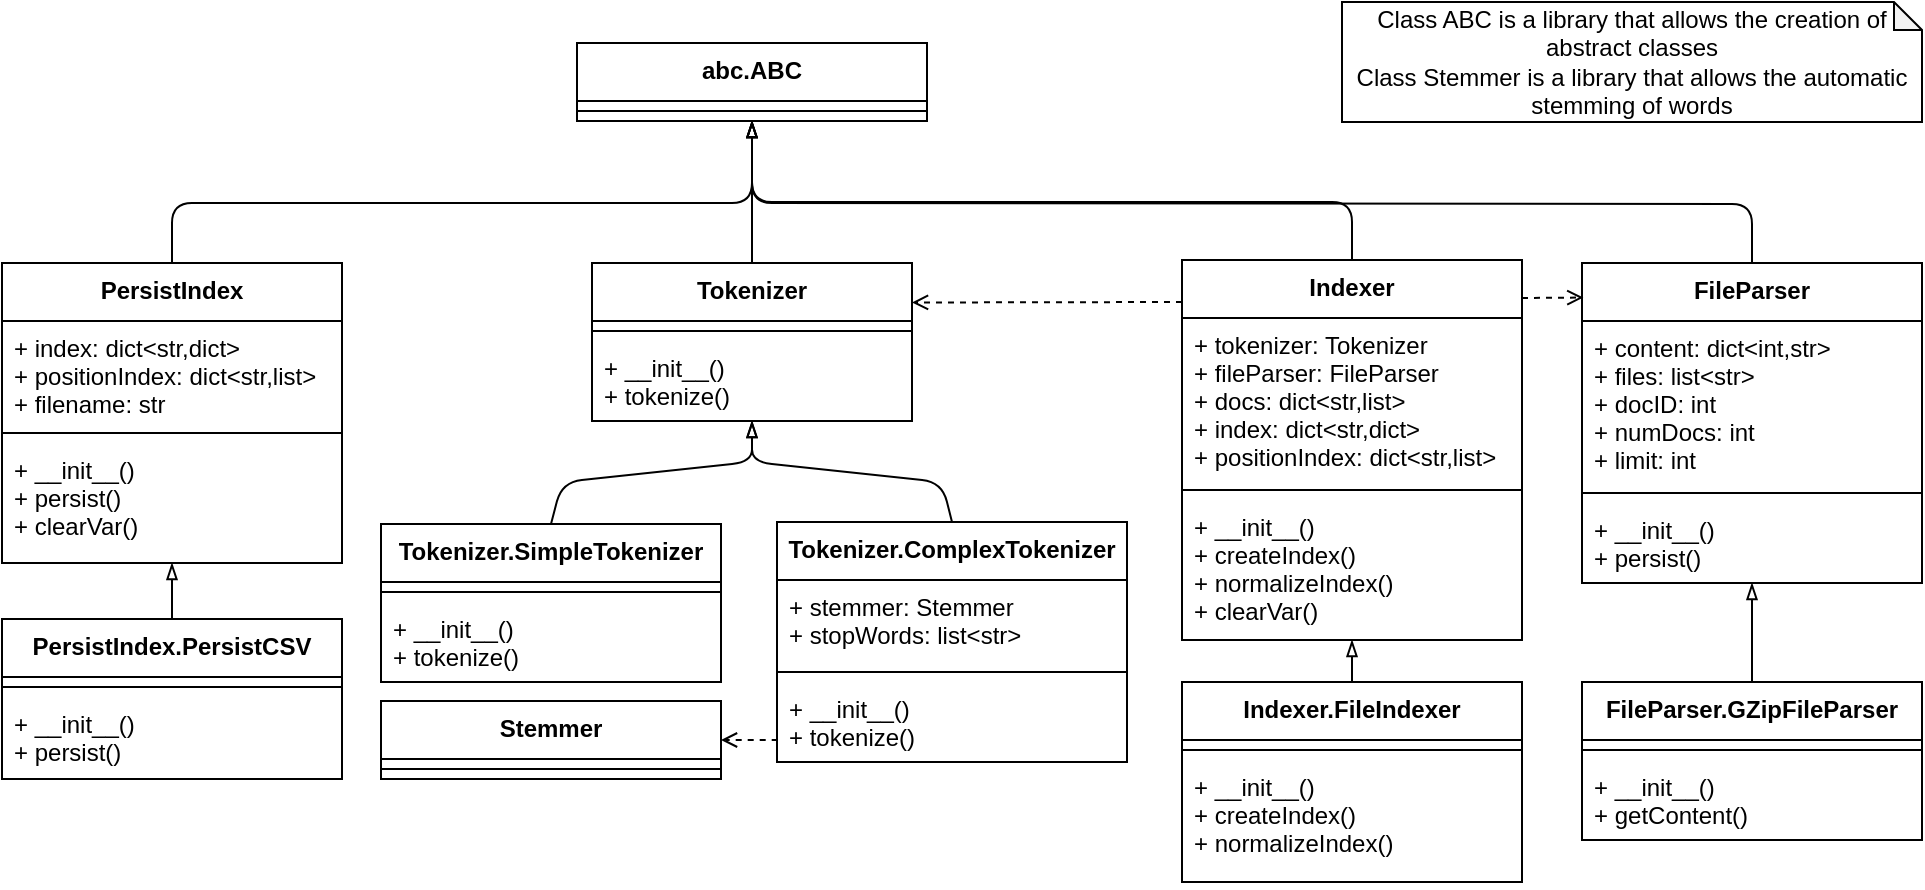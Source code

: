 <mxfile version="12.1.9" type="device" pages="1"><diagram id="VKY3sUnj_cn3xkOF_sJY" name="Page-1"><mxGraphModel dx="1069" dy="718" grid="1" gridSize="10" guides="1" tooltips="1" connect="1" arrows="1" fold="1" page="1" pageScale="1" pageWidth="850" pageHeight="1100" math="0" shadow="0"><root><mxCell id="0"/><mxCell id="1" parent="0"/><mxCell id="mFvd8jELYNwVajI45UIi-1" value="Tokenizer" style="swimlane;fontStyle=1;align=center;verticalAlign=top;childLayout=stackLayout;horizontal=1;startSize=29;horizontalStack=0;resizeParent=1;resizeParentMax=0;resizeLast=0;collapsible=1;marginBottom=0;" parent="1" vertex="1"><mxGeometry x="345" y="150.5" width="160" height="79" as="geometry"/></mxCell><mxCell id="mFvd8jELYNwVajI45UIi-3" value="" style="line;strokeWidth=1;fillColor=none;align=left;verticalAlign=middle;spacingTop=-1;spacingLeft=3;spacingRight=3;rotatable=0;labelPosition=right;points=[];portConstraint=eastwest;" parent="mFvd8jELYNwVajI45UIi-1" vertex="1"><mxGeometry y="29" width="160" height="10" as="geometry"/></mxCell><mxCell id="mFvd8jELYNwVajI45UIi-4" value="+ __init__()&#xA;+ tokenize()&#xA;" style="text;strokeColor=none;fillColor=none;align=left;verticalAlign=top;spacingLeft=4;spacingRight=4;overflow=hidden;rotatable=0;points=[[0,0.5],[1,0.5]];portConstraint=eastwest;" parent="mFvd8jELYNwVajI45UIi-1" vertex="1"><mxGeometry y="39" width="160" height="40" as="geometry"/></mxCell><mxCell id="mFvd8jELYNwVajI45UIi-5" value="Tokenizer.ComplexTokenizer" style="swimlane;fontStyle=1;align=center;verticalAlign=top;childLayout=stackLayout;horizontal=1;startSize=29;horizontalStack=0;resizeParent=1;resizeParentMax=0;resizeLast=0;collapsible=1;marginBottom=0;" parent="1" vertex="1"><mxGeometry x="437.5" y="280" width="175" height="120" as="geometry"/></mxCell><mxCell id="mFvd8jELYNwVajI45UIi-6" value="+ stemmer: Stemmer&#xA;+ stopWords: list&lt;str&gt;&#xA;" style="text;strokeColor=none;fillColor=none;align=left;verticalAlign=top;spacingLeft=4;spacingRight=4;overflow=hidden;rotatable=0;points=[[0,0.5],[1,0.5]];portConstraint=eastwest;" parent="mFvd8jELYNwVajI45UIi-5" vertex="1"><mxGeometry y="29" width="175" height="41" as="geometry"/></mxCell><mxCell id="mFvd8jELYNwVajI45UIi-7" value="" style="line;strokeWidth=1;fillColor=none;align=left;verticalAlign=middle;spacingTop=-1;spacingLeft=3;spacingRight=3;rotatable=0;labelPosition=right;points=[];portConstraint=eastwest;" parent="mFvd8jELYNwVajI45UIi-5" vertex="1"><mxGeometry y="70" width="175" height="10" as="geometry"/></mxCell><mxCell id="mFvd8jELYNwVajI45UIi-8" value="+ __init__()&#xA;+ tokenize()&#xA;" style="text;strokeColor=none;fillColor=none;align=left;verticalAlign=top;spacingLeft=4;spacingRight=4;overflow=hidden;rotatable=0;points=[[0,0.5],[1,0.5]];portConstraint=eastwest;" parent="mFvd8jELYNwVajI45UIi-5" vertex="1"><mxGeometry y="80" width="175" height="40" as="geometry"/></mxCell><mxCell id="mFvd8jELYNwVajI45UIi-9" value="Stemmer" style="swimlane;fontStyle=1;align=center;verticalAlign=top;childLayout=stackLayout;horizontal=1;startSize=29;horizontalStack=0;resizeParent=1;resizeParentMax=0;resizeLast=0;collapsible=1;marginBottom=0;" parent="1" vertex="1"><mxGeometry x="239.5" y="369.5" width="170" height="39" as="geometry"/></mxCell><mxCell id="mFvd8jELYNwVajI45UIi-11" value="" style="line;strokeWidth=1;fillColor=none;align=left;verticalAlign=middle;spacingTop=-1;spacingLeft=3;spacingRight=3;rotatable=0;labelPosition=right;points=[];portConstraint=eastwest;" parent="mFvd8jELYNwVajI45UIi-9" vertex="1"><mxGeometry y="29" width="170" height="10" as="geometry"/></mxCell><mxCell id="mFvd8jELYNwVajI45UIi-13" value="Tokenizer.SimpleTokenizer" style="swimlane;fontStyle=1;align=center;verticalAlign=top;childLayout=stackLayout;horizontal=1;startSize=29;horizontalStack=0;resizeParent=1;resizeParentMax=0;resizeLast=0;collapsible=1;marginBottom=0;" parent="1" vertex="1"><mxGeometry x="239.5" y="281" width="170" height="79" as="geometry"/></mxCell><mxCell id="mFvd8jELYNwVajI45UIi-15" value="" style="line;strokeWidth=1;fillColor=none;align=left;verticalAlign=middle;spacingTop=-1;spacingLeft=3;spacingRight=3;rotatable=0;labelPosition=right;points=[];portConstraint=eastwest;" parent="mFvd8jELYNwVajI45UIi-13" vertex="1"><mxGeometry y="29" width="170" height="10" as="geometry"/></mxCell><mxCell id="mFvd8jELYNwVajI45UIi-16" value="+ __init__()&#xA;+ tokenize()&#xA;" style="text;strokeColor=none;fillColor=none;align=left;verticalAlign=top;spacingLeft=4;spacingRight=4;overflow=hidden;rotatable=0;points=[[0,0.5],[1,0.5]];portConstraint=eastwest;" parent="mFvd8jELYNwVajI45UIi-13" vertex="1"><mxGeometry y="39" width="170" height="40" as="geometry"/></mxCell><mxCell id="mFvd8jELYNwVajI45UIi-17" value="" style="endArrow=blockThin;html=1;exitX=0.5;exitY=0;exitDx=0;exitDy=0;endFill=0;" parent="1" source="mFvd8jELYNwVajI45UIi-13" target="mFvd8jELYNwVajI45UIi-4" edge="1"><mxGeometry width="50" height="50" relative="1" as="geometry"><mxPoint x="430" y="350.5" as="sourcePoint"/><mxPoint x="170" y="390.5" as="targetPoint"/><Array as="points"><mxPoint x="330" y="260"/><mxPoint x="425" y="250"/></Array></mxGeometry></mxCell><mxCell id="mFvd8jELYNwVajI45UIi-18" value="" style="endArrow=blockThin;html=1;exitX=0.5;exitY=0;exitDx=0;exitDy=0;endFill=0;" parent="1" source="mFvd8jELYNwVajI45UIi-5" target="mFvd8jELYNwVajI45UIi-4" edge="1"><mxGeometry width="50" height="50" relative="1" as="geometry"><mxPoint x="315" y="355.5" as="sourcePoint"/><mxPoint x="430" y="270.5" as="targetPoint"/><Array as="points"><mxPoint x="520" y="260"/><mxPoint x="425" y="250"/></Array></mxGeometry></mxCell><mxCell id="mFvd8jELYNwVajI45UIi-19" value="" style="endArrow=open;html=1;exitX=0.002;exitY=0.725;exitDx=0;exitDy=0;endFill=0;dashed=1;exitPerimeter=0;" parent="1" source="mFvd8jELYNwVajI45UIi-8" target="mFvd8jELYNwVajI45UIi-9" edge="1"><mxGeometry width="50" height="50" relative="1" as="geometry"><mxPoint x="555" y="291.5" as="sourcePoint"/><mxPoint x="432.5" y="249.5" as="targetPoint"/><Array as="points"/></mxGeometry></mxCell><mxCell id="mFvd8jELYNwVajI45UIi-20" value="abc.ABC" style="swimlane;fontStyle=1;align=center;verticalAlign=top;childLayout=stackLayout;horizontal=1;startSize=29;horizontalStack=0;resizeParent=1;resizeParentMax=0;resizeLast=0;collapsible=1;marginBottom=0;" parent="1" vertex="1"><mxGeometry x="337.5" y="40.5" width="175" height="39" as="geometry"/></mxCell><mxCell id="mFvd8jELYNwVajI45UIi-21" value="" style="line;strokeWidth=1;fillColor=none;align=left;verticalAlign=middle;spacingTop=-1;spacingLeft=3;spacingRight=3;rotatable=0;labelPosition=right;points=[];portConstraint=eastwest;" parent="mFvd8jELYNwVajI45UIi-20" vertex="1"><mxGeometry y="29" width="175" height="10" as="geometry"/></mxCell><mxCell id="mFvd8jELYNwVajI45UIi-22" value="" style="endArrow=blockThin;html=1;exitX=0.5;exitY=0;exitDx=0;exitDy=0;endFill=0;" parent="1" source="mFvd8jELYNwVajI45UIi-1" target="mFvd8jELYNwVajI45UIi-20" edge="1"><mxGeometry width="50" height="50" relative="1" as="geometry"><mxPoint x="557.5" y="322.5" as="sourcePoint"/><mxPoint x="617.747" y="280.5" as="targetPoint"/><Array as="points"/></mxGeometry></mxCell><mxCell id="mFvd8jELYNwVajI45UIi-23" value="PersistIndex" style="swimlane;fontStyle=1;align=center;verticalAlign=top;childLayout=stackLayout;horizontal=1;startSize=29;horizontalStack=0;resizeParent=1;resizeParentMax=0;resizeLast=0;collapsible=1;marginBottom=0;" parent="1" vertex="1"><mxGeometry x="50" y="150.5" width="170" height="150" as="geometry"/></mxCell><mxCell id="mFvd8jELYNwVajI45UIi-24" value="+ index: dict&lt;str,dict&gt;&#xA;+ positionIndex: dict&lt;str,list&gt;&#xA;+ filename: str&#xA;" style="text;strokeColor=none;fillColor=none;align=left;verticalAlign=top;spacingLeft=4;spacingRight=4;overflow=hidden;rotatable=0;points=[[0,0.5],[1,0.5]];portConstraint=eastwest;" parent="mFvd8jELYNwVajI45UIi-23" vertex="1"><mxGeometry y="29" width="170" height="51" as="geometry"/></mxCell><mxCell id="mFvd8jELYNwVajI45UIi-25" value="" style="line;strokeWidth=1;fillColor=none;align=left;verticalAlign=middle;spacingTop=-1;spacingLeft=3;spacingRight=3;rotatable=0;labelPosition=right;points=[];portConstraint=eastwest;" parent="mFvd8jELYNwVajI45UIi-23" vertex="1"><mxGeometry y="80" width="170" height="10" as="geometry"/></mxCell><mxCell id="mFvd8jELYNwVajI45UIi-26" value="+ __init__()&#xA;+ persist()&#xA;+ clearVar()&#xA;" style="text;strokeColor=none;fillColor=none;align=left;verticalAlign=top;spacingLeft=4;spacingRight=4;overflow=hidden;rotatable=0;points=[[0,0.5],[1,0.5]];portConstraint=eastwest;" parent="mFvd8jELYNwVajI45UIi-23" vertex="1"><mxGeometry y="90" width="170" height="60" as="geometry"/></mxCell><mxCell id="mFvd8jELYNwVajI45UIi-27" value="PersistIndex.PersistCSV" style="swimlane;fontStyle=1;align=center;verticalAlign=top;childLayout=stackLayout;horizontal=1;startSize=29;horizontalStack=0;resizeParent=1;resizeParentMax=0;resizeLast=0;collapsible=1;marginBottom=0;" parent="1" vertex="1"><mxGeometry x="50" y="328.5" width="170" height="80" as="geometry"/></mxCell><mxCell id="mFvd8jELYNwVajI45UIi-29" value="" style="line;strokeWidth=1;fillColor=none;align=left;verticalAlign=middle;spacingTop=-1;spacingLeft=3;spacingRight=3;rotatable=0;labelPosition=right;points=[];portConstraint=eastwest;" parent="mFvd8jELYNwVajI45UIi-27" vertex="1"><mxGeometry y="29" width="170" height="10" as="geometry"/></mxCell><mxCell id="mFvd8jELYNwVajI45UIi-30" value="+ __init__()&#xA;+ persist()" style="text;strokeColor=none;fillColor=none;align=left;verticalAlign=top;spacingLeft=4;spacingRight=4;overflow=hidden;rotatable=0;points=[[0,0.5],[1,0.5]];portConstraint=eastwest;" parent="mFvd8jELYNwVajI45UIi-27" vertex="1"><mxGeometry y="39" width="170" height="41" as="geometry"/></mxCell><mxCell id="mFvd8jELYNwVajI45UIi-31" value="" style="endArrow=blockThin;html=1;exitX=0.5;exitY=0;exitDx=0;exitDy=0;endFill=0;" parent="1" source="mFvd8jELYNwVajI45UIi-27" target="mFvd8jELYNwVajI45UIi-23" edge="1"><mxGeometry width="50" height="50" relative="1" as="geometry"><mxPoint x="435" y="160.5" as="sourcePoint"/><mxPoint x="435" y="89.5" as="targetPoint"/><Array as="points"/></mxGeometry></mxCell><mxCell id="mFvd8jELYNwVajI45UIi-32" value="" style="endArrow=blockThin;html=1;exitX=0.5;exitY=0;exitDx=0;exitDy=0;endFill=0;" parent="1" source="mFvd8jELYNwVajI45UIi-23" target="mFvd8jELYNwVajI45UIi-20" edge="1"><mxGeometry width="50" height="50" relative="1" as="geometry"><mxPoint x="435" y="160.5" as="sourcePoint"/><mxPoint x="435" y="89.5" as="targetPoint"/><Array as="points"><mxPoint x="135" y="120.5"/><mxPoint x="425" y="120.5"/></Array></mxGeometry></mxCell><mxCell id="mFvd8jELYNwVajI45UIi-37" value="FileParser" style="swimlane;fontStyle=1;align=center;verticalAlign=top;childLayout=stackLayout;horizontal=1;startSize=29;horizontalStack=0;resizeParent=1;resizeParentMax=0;resizeLast=0;collapsible=1;marginBottom=0;" parent="1" vertex="1"><mxGeometry x="840" y="150.5" width="170" height="160" as="geometry"/></mxCell><mxCell id="mFvd8jELYNwVajI45UIi-38" value="+ content: dict&lt;int,str&gt;&#xA;+ files: list&lt;str&gt;&#xA;+ docID: int&#xA;+ numDocs: int&#xA;+ limit: int&#xA;&#xA;" style="text;strokeColor=none;fillColor=none;align=left;verticalAlign=top;spacingLeft=4;spacingRight=4;overflow=hidden;rotatable=0;points=[[0,0.5],[1,0.5]];portConstraint=eastwest;" parent="mFvd8jELYNwVajI45UIi-37" vertex="1"><mxGeometry y="29" width="170" height="81" as="geometry"/></mxCell><mxCell id="mFvd8jELYNwVajI45UIi-39" value="" style="line;strokeWidth=1;fillColor=none;align=left;verticalAlign=middle;spacingTop=-1;spacingLeft=3;spacingRight=3;rotatable=0;labelPosition=right;points=[];portConstraint=eastwest;" parent="mFvd8jELYNwVajI45UIi-37" vertex="1"><mxGeometry y="110" width="170" height="10" as="geometry"/></mxCell><mxCell id="mFvd8jELYNwVajI45UIi-40" value="+ __init__()&#xA;+ persist()&#xA;" style="text;strokeColor=none;fillColor=none;align=left;verticalAlign=top;spacingLeft=4;spacingRight=4;overflow=hidden;rotatable=0;points=[[0,0.5],[1,0.5]];portConstraint=eastwest;" parent="mFvd8jELYNwVajI45UIi-37" vertex="1"><mxGeometry y="120" width="170" height="40" as="geometry"/></mxCell><mxCell id="mFvd8jELYNwVajI45UIi-41" value="FileParser.GZipFileParser" style="swimlane;fontStyle=1;align=center;verticalAlign=top;childLayout=stackLayout;horizontal=1;startSize=29;horizontalStack=0;resizeParent=1;resizeParentMax=0;resizeLast=0;collapsible=1;marginBottom=0;" parent="1" vertex="1"><mxGeometry x="840" y="360" width="170" height="79" as="geometry"/></mxCell><mxCell id="mFvd8jELYNwVajI45UIi-42" value="" style="line;strokeWidth=1;fillColor=none;align=left;verticalAlign=middle;spacingTop=-1;spacingLeft=3;spacingRight=3;rotatable=0;labelPosition=right;points=[];portConstraint=eastwest;" parent="mFvd8jELYNwVajI45UIi-41" vertex="1"><mxGeometry y="29" width="170" height="10" as="geometry"/></mxCell><mxCell id="mFvd8jELYNwVajI45UIi-43" value="+ __init__()&#xA;+ getContent()&#xA;" style="text;strokeColor=none;fillColor=none;align=left;verticalAlign=top;spacingLeft=4;spacingRight=4;overflow=hidden;rotatable=0;points=[[0,0.5],[1,0.5]];portConstraint=eastwest;" parent="mFvd8jELYNwVajI45UIi-41" vertex="1"><mxGeometry y="39" width="170" height="40" as="geometry"/></mxCell><mxCell id="mFvd8jELYNwVajI45UIi-44" value="" style="endArrow=blockThin;html=1;exitX=0.5;exitY=0;exitDx=0;exitDy=0;endFill=0;" parent="1" source="mFvd8jELYNwVajI45UIi-41" target="mFvd8jELYNwVajI45UIi-37" edge="1"><mxGeometry width="50" height="50" relative="1" as="geometry"><mxPoint x="1225" y="167.5" as="sourcePoint"/><mxPoint x="1225" y="96.5" as="targetPoint"/><Array as="points"/></mxGeometry></mxCell><mxCell id="mFvd8jELYNwVajI45UIi-46" value="" style="endArrow=blockThin;html=1;exitX=0.5;exitY=0;exitDx=0;exitDy=0;endFill=0;" parent="1" source="mFvd8jELYNwVajI45UIi-37" target="mFvd8jELYNwVajI45UIi-20" edge="1"><mxGeometry width="50" height="50" relative="1" as="geometry"><mxPoint x="435" y="160.5" as="sourcePoint"/><mxPoint x="435" y="89.5" as="targetPoint"/><Array as="points"><mxPoint x="925" y="121"/><mxPoint x="425" y="120.5"/></Array></mxGeometry></mxCell><mxCell id="mFvd8jELYNwVajI45UIi-48" value="&lt;div&gt;Class ABC is a library that allows the creation of abstract classes&lt;br&gt;&lt;/div&gt;&lt;div&gt;Class Stemmer is a library that allows the automatic stemming of words&lt;br&gt;&lt;/div&gt;" style="shape=note;whiteSpace=wrap;html=1;backgroundOutline=1;darkOpacity=0.05;size=14;" parent="1" vertex="1"><mxGeometry x="720" y="20" width="290" height="60" as="geometry"/></mxCell><mxCell id="lBhmE2zPly3Q-DP-UUrG-1" value="Indexer" style="swimlane;fontStyle=1;align=center;verticalAlign=top;childLayout=stackLayout;horizontal=1;startSize=29;horizontalStack=0;resizeParent=1;resizeParentMax=0;resizeLast=0;collapsible=1;marginBottom=0;" vertex="1" parent="1"><mxGeometry x="640" y="149" width="170" height="190" as="geometry"/></mxCell><mxCell id="lBhmE2zPly3Q-DP-UUrG-2" value="+ tokenizer: Tokenizer&#xA;+ fileParser: FileParser &#xA;+ docs: dict&lt;str,list&gt;&#xA;+ index: dict&lt;str,dict&gt;&#xA;+ positionIndex: dict&lt;str,list&gt;&#xA;&#xA;" style="text;strokeColor=none;fillColor=none;align=left;verticalAlign=top;spacingLeft=4;spacingRight=4;overflow=hidden;rotatable=0;points=[[0,0.5],[1,0.5]];portConstraint=eastwest;" vertex="1" parent="lBhmE2zPly3Q-DP-UUrG-1"><mxGeometry y="29" width="170" height="81" as="geometry"/></mxCell><mxCell id="lBhmE2zPly3Q-DP-UUrG-3" value="" style="line;strokeWidth=1;fillColor=none;align=left;verticalAlign=middle;spacingTop=-1;spacingLeft=3;spacingRight=3;rotatable=0;labelPosition=right;points=[];portConstraint=eastwest;" vertex="1" parent="lBhmE2zPly3Q-DP-UUrG-1"><mxGeometry y="110" width="170" height="10" as="geometry"/></mxCell><mxCell id="lBhmE2zPly3Q-DP-UUrG-4" value="+ __init__()&#xA;+ createIndex()&#xA;+ normalizeIndex()&#xA;+ clearVar()&#xA;&#xA;" style="text;strokeColor=none;fillColor=none;align=left;verticalAlign=top;spacingLeft=4;spacingRight=4;overflow=hidden;rotatable=0;points=[[0,0.5],[1,0.5]];portConstraint=eastwest;" vertex="1" parent="lBhmE2zPly3Q-DP-UUrG-1"><mxGeometry y="120" width="170" height="70" as="geometry"/></mxCell><mxCell id="lBhmE2zPly3Q-DP-UUrG-5" value="" style="endArrow=blockThin;html=1;exitX=0.5;exitY=0;exitDx=0;exitDy=0;endFill=0;entryX=0.5;entryY=1;entryDx=0;entryDy=0;" edge="1" parent="1" source="lBhmE2zPly3Q-DP-UUrG-1" target="mFvd8jELYNwVajI45UIi-20"><mxGeometry width="50" height="50" relative="1" as="geometry"><mxPoint x="965.0" y="160.5" as="sourcePoint"/><mxPoint x="435" y="89.5" as="targetPoint"/><Array as="points"><mxPoint x="725" y="120"/><mxPoint x="425" y="120"/></Array></mxGeometry></mxCell><mxCell id="lBhmE2zPly3Q-DP-UUrG-6" value="" style="endArrow=open;html=1;endFill=0;dashed=1;entryX=1;entryY=0.25;entryDx=0;entryDy=0;" edge="1" parent="1" source="lBhmE2zPly3Q-DP-UUrG-1" target="mFvd8jELYNwVajI45UIi-1"><mxGeometry width="50" height="50" relative="1" as="geometry"><mxPoint x="590" y="180" as="sourcePoint"/><mxPoint x="419.5" y="399" as="targetPoint"/><Array as="points"><mxPoint x="640" y="170"/></Array></mxGeometry></mxCell><mxCell id="lBhmE2zPly3Q-DP-UUrG-7" value="" style="endArrow=open;html=1;endFill=0;dashed=1;entryX=0.004;entryY=0.108;entryDx=0;entryDy=0;entryPerimeter=0;" edge="1" parent="1" source="lBhmE2zPly3Q-DP-UUrG-1" target="mFvd8jELYNwVajI45UIi-37"><mxGeometry width="50" height="50" relative="1" as="geometry"><mxPoint x="690" y="380" as="sourcePoint"/><mxPoint x="515" y="180.25" as="targetPoint"/><Array as="points"><mxPoint x="810" y="168"/></Array></mxGeometry></mxCell><mxCell id="lBhmE2zPly3Q-DP-UUrG-8" value="Indexer.FileIndexer" style="swimlane;fontStyle=1;align=center;verticalAlign=top;childLayout=stackLayout;horizontal=1;startSize=29;horizontalStack=0;resizeParent=1;resizeParentMax=0;resizeLast=0;collapsible=1;marginBottom=0;" vertex="1" parent="1"><mxGeometry x="640" y="360" width="170" height="100" as="geometry"/></mxCell><mxCell id="lBhmE2zPly3Q-DP-UUrG-9" value="" style="line;strokeWidth=1;fillColor=none;align=left;verticalAlign=middle;spacingTop=-1;spacingLeft=3;spacingRight=3;rotatable=0;labelPosition=right;points=[];portConstraint=eastwest;" vertex="1" parent="lBhmE2zPly3Q-DP-UUrG-8"><mxGeometry y="29" width="170" height="10" as="geometry"/></mxCell><mxCell id="lBhmE2zPly3Q-DP-UUrG-10" value="+ __init__()&#xA;+ createIndex()&#xA;+ normalizeIndex()&#xA;&#xA;" style="text;strokeColor=none;fillColor=none;align=left;verticalAlign=top;spacingLeft=4;spacingRight=4;overflow=hidden;rotatable=0;points=[[0,0.5],[1,0.5]];portConstraint=eastwest;" vertex="1" parent="lBhmE2zPly3Q-DP-UUrG-8"><mxGeometry y="39" width="170" height="61" as="geometry"/></mxCell><mxCell id="lBhmE2zPly3Q-DP-UUrG-12" value="" style="endArrow=blockThin;html=1;exitX=0.5;exitY=0;exitDx=0;exitDy=0;endFill=0;" edge="1" parent="1" source="lBhmE2zPly3Q-DP-UUrG-8" target="lBhmE2zPly3Q-DP-UUrG-4"><mxGeometry width="50" height="50" relative="1" as="geometry"><mxPoint x="935" y="370" as="sourcePoint"/><mxPoint x="935" y="320.5" as="targetPoint"/><Array as="points"/></mxGeometry></mxCell></root></mxGraphModel></diagram></mxfile>